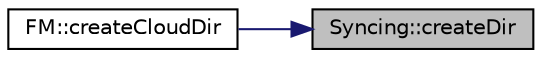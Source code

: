 digraph "Syncing::createDir"
{
 // INTERACTIVE_SVG=YES
 // LATEX_PDF_SIZE
  edge [fontname="Helvetica",fontsize="10",labelfontname="Helvetica",labelfontsize="10"];
  node [fontname="Helvetica",fontsize="10",shape=record];
  rankdir="RL";
  Node12 [label="Syncing::createDir",height=0.2,width=0.4,color="black", fillcolor="grey75", style="filled", fontcolor="black",tooltip=" "];
  Node12 -> Node13 [dir="back",color="midnightblue",fontsize="10",style="solid",fontname="Helvetica"];
  Node13 [label="FM::createCloudDir",height=0.2,width=0.4,color="black", fillcolor="white", style="filled",URL="$class_f_m.html#ad413e4f405532e924ace69cbe80ddbee",tooltip=" "];
}
